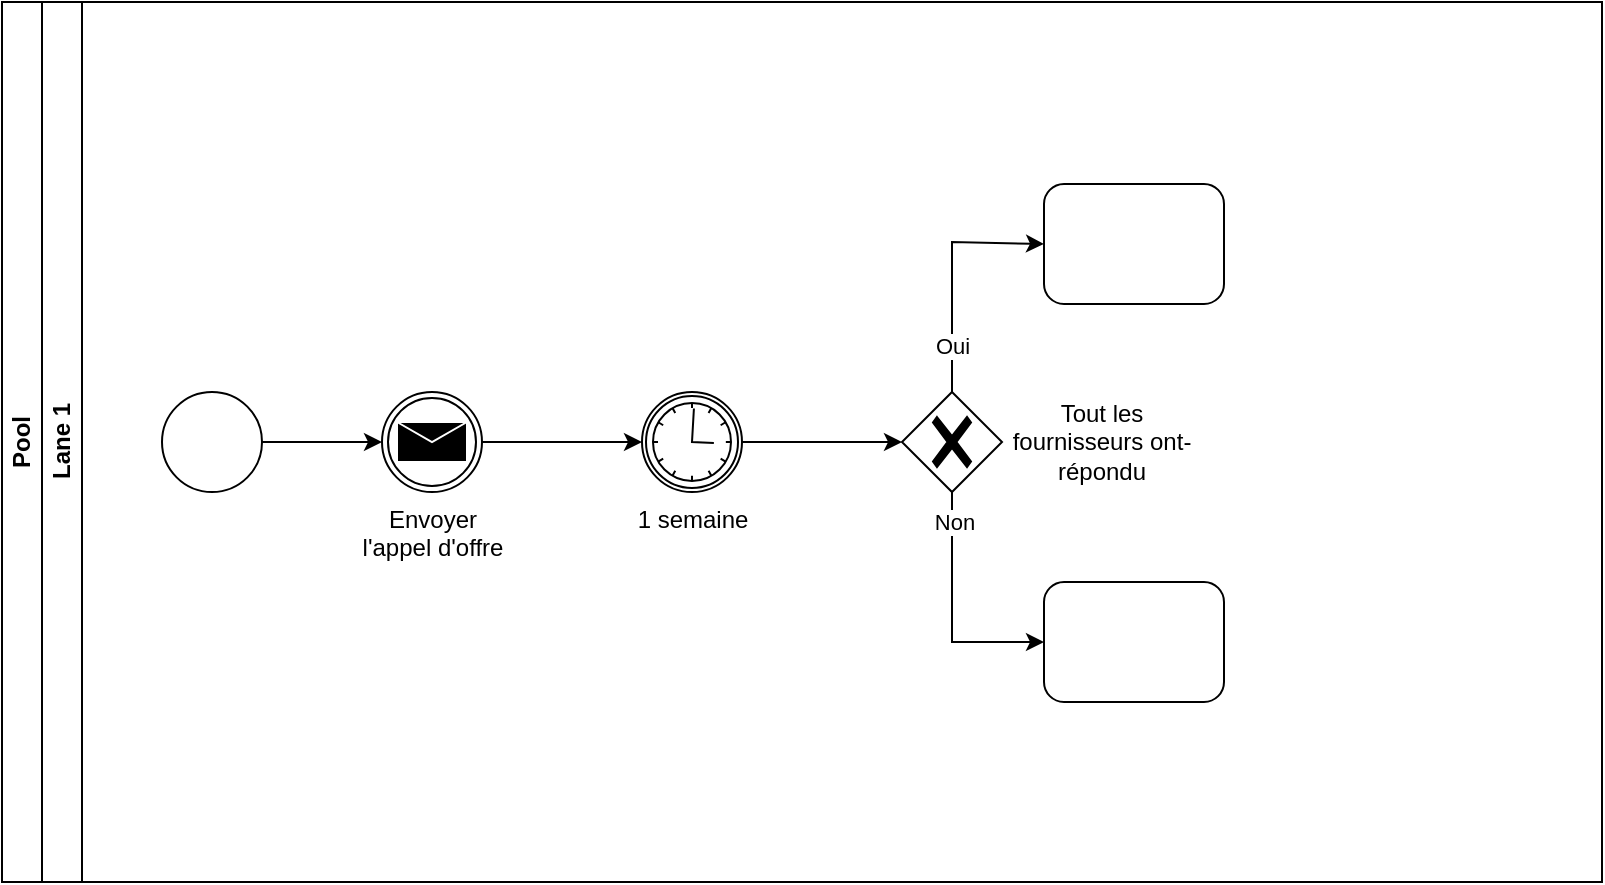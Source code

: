 <mxfile version="22.1.17" type="github">
  <diagram name="Page-1" id="GaLzv1HOwFtsZdGbMVZW">
    <mxGraphModel dx="1434" dy="780" grid="1" gridSize="10" guides="1" tooltips="1" connect="1" arrows="1" fold="1" page="1" pageScale="1" pageWidth="827" pageHeight="1169" math="0" shadow="0">
      <root>
        <mxCell id="0" />
        <mxCell id="1" parent="0" />
        <mxCell id="9dSxk1FIh0uDA3eXWPNg-7" value="Pool" style="swimlane;html=1;childLayout=stackLayout;resizeParent=1;resizeParentMax=0;horizontal=0;startSize=20;horizontalStack=0;whiteSpace=wrap;" vertex="1" parent="1">
          <mxGeometry width="800" height="440" as="geometry" />
        </mxCell>
        <mxCell id="9dSxk1FIh0uDA3eXWPNg-8" value="Lane 1" style="swimlane;html=1;startSize=20;horizontal=0;" vertex="1" parent="9dSxk1FIh0uDA3eXWPNg-7">
          <mxGeometry x="20" width="780" height="440" as="geometry" />
        </mxCell>
        <mxCell id="9dSxk1FIh0uDA3eXWPNg-11" value="" style="points=[[0.145,0.145,0],[0.5,0,0],[0.855,0.145,0],[1,0.5,0],[0.855,0.855,0],[0.5,1,0],[0.145,0.855,0],[0,0.5,0]];shape=mxgraph.bpmn.event;html=1;verticalLabelPosition=bottom;labelBackgroundColor=#ffffff;verticalAlign=top;align=center;perimeter=ellipsePerimeter;outlineConnect=0;aspect=fixed;outline=standard;symbol=general;" vertex="1" parent="9dSxk1FIh0uDA3eXWPNg-8">
          <mxGeometry x="60" y="195" width="50" height="50" as="geometry" />
        </mxCell>
        <mxCell id="9dSxk1FIh0uDA3eXWPNg-12" value="Envoyer &lt;br&gt;l&#39;appel d&#39;offre" style="points=[[0.145,0.145,0],[0.5,0,0],[0.855,0.145,0],[1,0.5,0],[0.855,0.855,0],[0.5,1,0],[0.145,0.855,0],[0,0.5,0]];shape=mxgraph.bpmn.event;html=1;verticalLabelPosition=bottom;labelBackgroundColor=#ffffff;verticalAlign=top;align=center;perimeter=ellipsePerimeter;outlineConnect=0;aspect=fixed;outline=throwing;symbol=message;" vertex="1" parent="9dSxk1FIh0uDA3eXWPNg-8">
          <mxGeometry x="170" y="195" width="50" height="50" as="geometry" />
        </mxCell>
        <mxCell id="9dSxk1FIh0uDA3eXWPNg-13" value="1 semaine" style="points=[[0.145,0.145,0],[0.5,0,0],[0.855,0.145,0],[1,0.5,0],[0.855,0.855,0],[0.5,1,0],[0.145,0.855,0],[0,0.5,0]];shape=mxgraph.bpmn.event;html=1;verticalLabelPosition=bottom;labelBackgroundColor=#ffffff;verticalAlign=top;align=center;perimeter=ellipsePerimeter;outlineConnect=0;aspect=fixed;outline=catching;symbol=timer;" vertex="1" parent="9dSxk1FIh0uDA3eXWPNg-8">
          <mxGeometry x="300" y="195" width="50" height="50" as="geometry" />
        </mxCell>
        <mxCell id="9dSxk1FIh0uDA3eXWPNg-14" value="" style="points=[[0.25,0.25,0],[0.5,0,0],[0.75,0.25,0],[1,0.5,0],[0.75,0.75,0],[0.5,1,0],[0.25,0.75,0],[0,0.5,0]];shape=mxgraph.bpmn.gateway2;html=1;verticalLabelPosition=bottom;labelBackgroundColor=#ffffff;verticalAlign=top;align=center;perimeter=rhombusPerimeter;outlineConnect=0;outline=none;symbol=none;gwType=exclusive;" vertex="1" parent="9dSxk1FIh0uDA3eXWPNg-8">
          <mxGeometry x="430" y="195" width="50" height="50" as="geometry" />
        </mxCell>
        <mxCell id="9dSxk1FIh0uDA3eXWPNg-15" value="Tout les fournisseurs ont-répondu" style="text;html=1;strokeColor=none;fillColor=none;align=center;verticalAlign=middle;whiteSpace=wrap;rounded=0;" vertex="1" parent="9dSxk1FIh0uDA3eXWPNg-8">
          <mxGeometry x="480" y="187.5" width="100" height="65" as="geometry" />
        </mxCell>
        <mxCell id="9dSxk1FIh0uDA3eXWPNg-16" value="" style="endArrow=classic;html=1;rounded=0;exitX=1;exitY=0.5;exitDx=0;exitDy=0;exitPerimeter=0;entryX=0;entryY=0.5;entryDx=0;entryDy=0;entryPerimeter=0;" edge="1" parent="9dSxk1FIh0uDA3eXWPNg-8" source="9dSxk1FIh0uDA3eXWPNg-11" target="9dSxk1FIh0uDA3eXWPNg-12">
          <mxGeometry width="50" height="50" relative="1" as="geometry">
            <mxPoint x="260" y="340" as="sourcePoint" />
            <mxPoint x="310" y="290" as="targetPoint" />
          </mxGeometry>
        </mxCell>
        <mxCell id="9dSxk1FIh0uDA3eXWPNg-17" value="" style="endArrow=classic;html=1;rounded=0;exitX=1;exitY=0.5;exitDx=0;exitDy=0;exitPerimeter=0;entryX=0;entryY=0.5;entryDx=0;entryDy=0;entryPerimeter=0;" edge="1" parent="9dSxk1FIh0uDA3eXWPNg-8" source="9dSxk1FIh0uDA3eXWPNg-12" target="9dSxk1FIh0uDA3eXWPNg-13">
          <mxGeometry width="50" height="50" relative="1" as="geometry">
            <mxPoint x="280" y="160" as="sourcePoint" />
            <mxPoint x="330" y="110" as="targetPoint" />
          </mxGeometry>
        </mxCell>
        <mxCell id="9dSxk1FIh0uDA3eXWPNg-18" value="" style="endArrow=classic;html=1;rounded=0;exitX=1;exitY=0.5;exitDx=0;exitDy=0;exitPerimeter=0;entryX=0;entryY=0.5;entryDx=0;entryDy=0;entryPerimeter=0;" edge="1" parent="9dSxk1FIh0uDA3eXWPNg-8" source="9dSxk1FIh0uDA3eXWPNg-13" target="9dSxk1FIh0uDA3eXWPNg-14">
          <mxGeometry width="50" height="50" relative="1" as="geometry">
            <mxPoint x="450" y="350" as="sourcePoint" />
            <mxPoint x="500" y="300" as="targetPoint" />
          </mxGeometry>
        </mxCell>
        <mxCell id="9dSxk1FIh0uDA3eXWPNg-20" value="" style="points=[[0.25,0,0],[0.5,0,0],[0.75,0,0],[1,0.25,0],[1,0.5,0],[1,0.75,0],[0.75,1,0],[0.5,1,0],[0.25,1,0],[0,0.75,0],[0,0.5,0],[0,0.25,0]];shape=mxgraph.bpmn.task;whiteSpace=wrap;rectStyle=rounded;size=10;html=1;container=1;expand=0;collapsible=0;taskMarker=abstract;" vertex="1" parent="9dSxk1FIh0uDA3eXWPNg-8">
          <mxGeometry x="501" y="91" width="90" height="60" as="geometry" />
        </mxCell>
        <mxCell id="9dSxk1FIh0uDA3eXWPNg-21" value="" style="endArrow=classic;html=1;rounded=0;exitX=0.5;exitY=0;exitDx=0;exitDy=0;exitPerimeter=0;entryX=0;entryY=0.5;entryDx=0;entryDy=0;entryPerimeter=0;" edge="1" parent="9dSxk1FIh0uDA3eXWPNg-8" source="9dSxk1FIh0uDA3eXWPNg-14" target="9dSxk1FIh0uDA3eXWPNg-20">
          <mxGeometry width="50" height="50" relative="1" as="geometry">
            <mxPoint x="390" y="110" as="sourcePoint" />
            <mxPoint x="440" y="60" as="targetPoint" />
            <Array as="points">
              <mxPoint x="455" y="120" />
            </Array>
          </mxGeometry>
        </mxCell>
        <mxCell id="9dSxk1FIh0uDA3eXWPNg-23" value="Oui" style="edgeLabel;html=1;align=center;verticalAlign=middle;resizable=0;points=[];" vertex="1" connectable="0" parent="9dSxk1FIh0uDA3eXWPNg-21">
          <mxGeometry x="-0.62" relative="1" as="geometry">
            <mxPoint as="offset" />
          </mxGeometry>
        </mxCell>
        <mxCell id="9dSxk1FIh0uDA3eXWPNg-25" value="" style="points=[[0.25,0,0],[0.5,0,0],[0.75,0,0],[1,0.25,0],[1,0.5,0],[1,0.75,0],[0.75,1,0],[0.5,1,0],[0.25,1,0],[0,0.75,0],[0,0.5,0],[0,0.25,0]];shape=mxgraph.bpmn.task;whiteSpace=wrap;rectStyle=rounded;size=10;html=1;container=1;expand=0;collapsible=0;taskMarker=abstract;" vertex="1" parent="9dSxk1FIh0uDA3eXWPNg-8">
          <mxGeometry x="501" y="290" width="90" height="60" as="geometry" />
        </mxCell>
        <mxCell id="9dSxk1FIh0uDA3eXWPNg-26" value="" style="endArrow=classic;html=1;rounded=0;exitX=0.5;exitY=1;exitDx=0;exitDy=0;exitPerimeter=0;entryX=0;entryY=0.5;entryDx=0;entryDy=0;entryPerimeter=0;" edge="1" parent="9dSxk1FIh0uDA3eXWPNg-8" source="9dSxk1FIh0uDA3eXWPNg-14" target="9dSxk1FIh0uDA3eXWPNg-25">
          <mxGeometry width="50" height="50" relative="1" as="geometry">
            <mxPoint x="410" y="390" as="sourcePoint" />
            <mxPoint x="460" y="340" as="targetPoint" />
            <Array as="points">
              <mxPoint x="455" y="320" />
            </Array>
          </mxGeometry>
        </mxCell>
        <mxCell id="9dSxk1FIh0uDA3eXWPNg-27" value="Non" style="edgeLabel;html=1;align=center;verticalAlign=middle;resizable=0;points=[];" vertex="1" connectable="0" parent="9dSxk1FIh0uDA3eXWPNg-26">
          <mxGeometry x="-0.752" y="1" relative="1" as="geometry">
            <mxPoint as="offset" />
          </mxGeometry>
        </mxCell>
      </root>
    </mxGraphModel>
  </diagram>
</mxfile>
